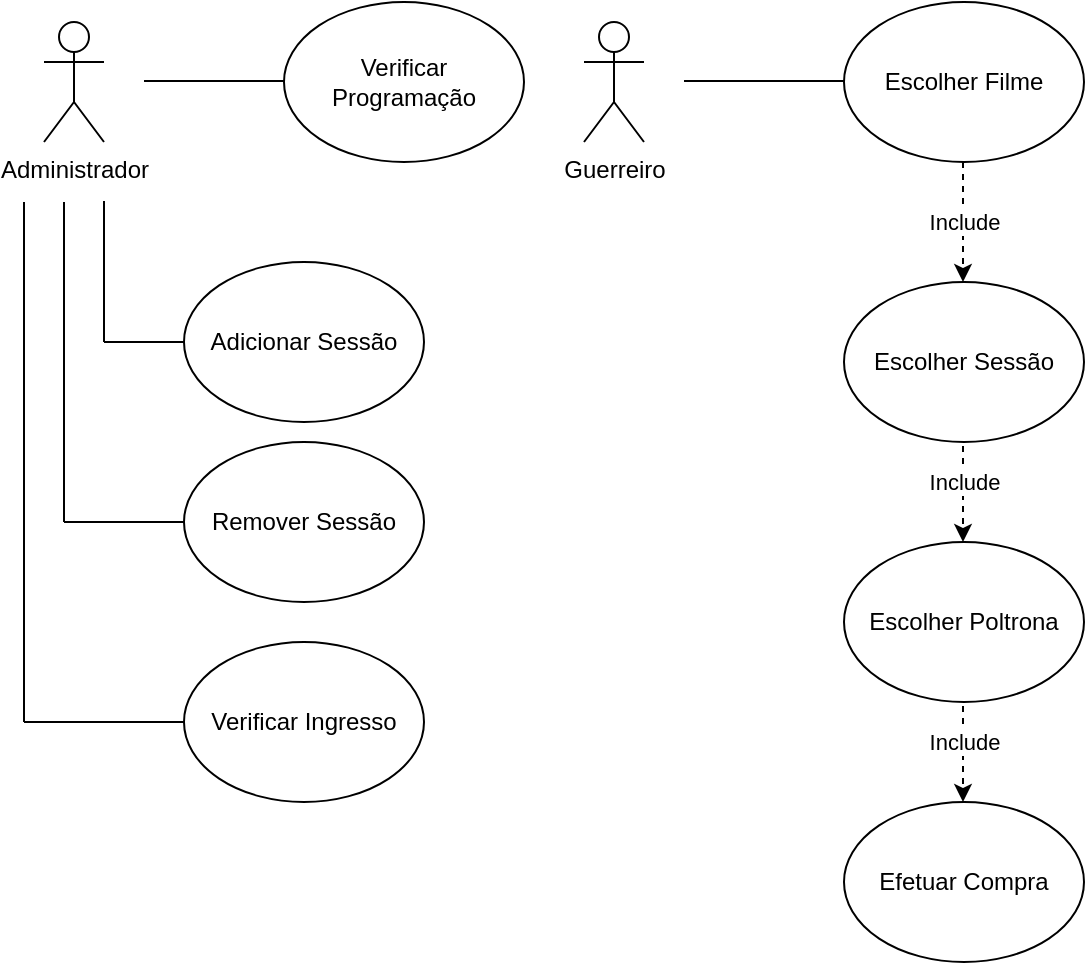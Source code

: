 <mxfile version="13.7.7" type="github">
  <diagram id="eotzvkIVNGdbmCRYKdDC" name="Page-1">
    <mxGraphModel dx="619" dy="567" grid="1" gridSize="10" guides="1" tooltips="1" connect="1" arrows="1" fold="1" page="1" pageScale="1" pageWidth="827" pageHeight="1169" math="0" shadow="0">
      <root>
        <mxCell id="0" />
        <mxCell id="1" parent="0" />
        <object label="Administrador" id="9wF3n-dVodhA5JEzQhGD-1">
          <mxCell style="shape=umlActor;verticalLabelPosition=bottom;verticalAlign=top;html=1;outlineConnect=0;" vertex="1" parent="1">
            <mxGeometry x="40" y="130" width="30" height="60" as="geometry" />
          </mxCell>
        </object>
        <mxCell id="9wF3n-dVodhA5JEzQhGD-4" value="Guerreiro" style="shape=umlActor;verticalLabelPosition=bottom;verticalAlign=top;html=1;outlineConnect=0;" vertex="1" parent="1">
          <mxGeometry x="310" y="130" width="30" height="60" as="geometry" />
        </mxCell>
        <mxCell id="9wF3n-dVodhA5JEzQhGD-10" value="" style="endArrow=none;html=1;" edge="1" parent="1">
          <mxGeometry width="50" height="50" relative="1" as="geometry">
            <mxPoint x="90" y="159.5" as="sourcePoint" />
            <mxPoint x="160" y="159.5" as="targetPoint" />
          </mxGeometry>
        </mxCell>
        <mxCell id="9wF3n-dVodhA5JEzQhGD-11" value="" style="endArrow=none;html=1;" edge="1" parent="1">
          <mxGeometry width="50" height="50" relative="1" as="geometry">
            <mxPoint x="70" y="219.5" as="sourcePoint" />
            <mxPoint x="70" y="290" as="targetPoint" />
            <Array as="points">
              <mxPoint x="70" y="250" />
            </Array>
          </mxGeometry>
        </mxCell>
        <mxCell id="9wF3n-dVodhA5JEzQhGD-19" value="" style="endArrow=none;html=1;" edge="1" parent="1">
          <mxGeometry width="50" height="50" relative="1" as="geometry">
            <mxPoint x="70" y="290" as="sourcePoint" />
            <mxPoint x="110" y="290" as="targetPoint" />
          </mxGeometry>
        </mxCell>
        <mxCell id="9wF3n-dVodhA5JEzQhGD-28" value="" style="endArrow=none;html=1;" edge="1" parent="1">
          <mxGeometry width="50" height="50" relative="1" as="geometry">
            <mxPoint x="360" y="159.5" as="sourcePoint" />
            <mxPoint x="400" y="159.5" as="targetPoint" />
          </mxGeometry>
        </mxCell>
        <mxCell id="9wF3n-dVodhA5JEzQhGD-29" value="" style="endArrow=none;html=1;" edge="1" parent="1">
          <mxGeometry width="50" height="50" relative="1" as="geometry">
            <mxPoint x="400" y="159.5" as="sourcePoint" />
            <mxPoint x="440" y="159.5" as="targetPoint" />
          </mxGeometry>
        </mxCell>
        <mxCell id="9wF3n-dVodhA5JEzQhGD-31" value="" style="endArrow=classic;html=1;dashed=1;" edge="1" parent="1">
          <mxGeometry relative="1" as="geometry">
            <mxPoint x="499.5" y="200" as="sourcePoint" />
            <mxPoint x="499.5" y="260" as="targetPoint" />
          </mxGeometry>
        </mxCell>
        <mxCell id="9wF3n-dVodhA5JEzQhGD-32" value="Include" style="edgeLabel;resizable=0;html=1;align=center;verticalAlign=middle;" connectable="0" vertex="1" parent="9wF3n-dVodhA5JEzQhGD-31">
          <mxGeometry relative="1" as="geometry" />
        </mxCell>
        <mxCell id="9wF3n-dVodhA5JEzQhGD-34" value="" style="endArrow=classic;html=1;dashed=1;" edge="1" parent="1">
          <mxGeometry relative="1" as="geometry">
            <mxPoint x="499.5" y="330" as="sourcePoint" />
            <mxPoint x="499.5" y="390" as="targetPoint" />
          </mxGeometry>
        </mxCell>
        <mxCell id="9wF3n-dVodhA5JEzQhGD-35" value="Include" style="edgeLabel;resizable=0;html=1;align=center;verticalAlign=middle;" connectable="0" vertex="1" parent="9wF3n-dVodhA5JEzQhGD-34">
          <mxGeometry relative="1" as="geometry" />
        </mxCell>
        <mxCell id="9wF3n-dVodhA5JEzQhGD-37" value="" style="endArrow=classic;html=1;dashed=1;" edge="1" parent="1">
          <mxGeometry relative="1" as="geometry">
            <mxPoint x="499.5" y="460" as="sourcePoint" />
            <mxPoint x="499.5" y="520" as="targetPoint" />
          </mxGeometry>
        </mxCell>
        <mxCell id="9wF3n-dVodhA5JEzQhGD-38" value="Include" style="edgeLabel;resizable=0;html=1;align=center;verticalAlign=middle;" connectable="0" vertex="1" parent="9wF3n-dVodhA5JEzQhGD-37">
          <mxGeometry relative="1" as="geometry" />
        </mxCell>
        <mxCell id="9wF3n-dVodhA5JEzQhGD-40" value="Verificar Programação" style="ellipse;whiteSpace=wrap;html=1;" vertex="1" parent="1">
          <mxGeometry x="160" y="120" width="120" height="80" as="geometry" />
        </mxCell>
        <mxCell id="9wF3n-dVodhA5JEzQhGD-41" value="Adicionar Sessão" style="ellipse;whiteSpace=wrap;html=1;" vertex="1" parent="1">
          <mxGeometry x="110" y="250" width="120" height="80" as="geometry" />
        </mxCell>
        <mxCell id="9wF3n-dVodhA5JEzQhGD-42" value="Remover Sessão" style="ellipse;whiteSpace=wrap;html=1;" vertex="1" parent="1">
          <mxGeometry x="110" y="340" width="120" height="80" as="geometry" />
        </mxCell>
        <mxCell id="9wF3n-dVodhA5JEzQhGD-46" value="" style="endArrow=none;html=1;" edge="1" parent="1">
          <mxGeometry width="50" height="50" relative="1" as="geometry">
            <mxPoint x="50" y="380" as="sourcePoint" />
            <mxPoint x="50" y="220" as="targetPoint" />
          </mxGeometry>
        </mxCell>
        <mxCell id="9wF3n-dVodhA5JEzQhGD-47" value="" style="endArrow=none;html=1;" edge="1" parent="1">
          <mxGeometry width="50" height="50" relative="1" as="geometry">
            <mxPoint x="50" y="380" as="sourcePoint" />
            <mxPoint x="110" y="380" as="targetPoint" />
          </mxGeometry>
        </mxCell>
        <mxCell id="9wF3n-dVodhA5JEzQhGD-48" value="" style="endArrow=none;html=1;" edge="1" parent="1">
          <mxGeometry width="50" height="50" relative="1" as="geometry">
            <mxPoint x="30" y="440" as="sourcePoint" />
            <mxPoint x="30" y="220" as="targetPoint" />
          </mxGeometry>
        </mxCell>
        <mxCell id="9wF3n-dVodhA5JEzQhGD-49" value="" style="endArrow=none;html=1;" edge="1" parent="1">
          <mxGeometry width="50" height="50" relative="1" as="geometry">
            <mxPoint x="30" y="480" as="sourcePoint" />
            <mxPoint x="30" y="420" as="targetPoint" />
          </mxGeometry>
        </mxCell>
        <mxCell id="9wF3n-dVodhA5JEzQhGD-50" value="" style="endArrow=none;html=1;" edge="1" parent="1">
          <mxGeometry width="50" height="50" relative="1" as="geometry">
            <mxPoint x="30" y="480" as="sourcePoint" />
            <mxPoint x="110" y="480" as="targetPoint" />
          </mxGeometry>
        </mxCell>
        <mxCell id="9wF3n-dVodhA5JEzQhGD-51" value="Verificar Ingresso" style="ellipse;whiteSpace=wrap;html=1;" vertex="1" parent="1">
          <mxGeometry x="110" y="440" width="120" height="80" as="geometry" />
        </mxCell>
        <mxCell id="9wF3n-dVodhA5JEzQhGD-52" value="Escolher Filme" style="ellipse;whiteSpace=wrap;html=1;" vertex="1" parent="1">
          <mxGeometry x="440" y="120" width="120" height="80" as="geometry" />
        </mxCell>
        <mxCell id="9wF3n-dVodhA5JEzQhGD-53" value="Escolher Sessão" style="ellipse;whiteSpace=wrap;html=1;" vertex="1" parent="1">
          <mxGeometry x="440" y="260" width="120" height="80" as="geometry" />
        </mxCell>
        <mxCell id="9wF3n-dVodhA5JEzQhGD-54" value="Escolher Poltrona" style="ellipse;whiteSpace=wrap;html=1;" vertex="1" parent="1">
          <mxGeometry x="440" y="390" width="120" height="80" as="geometry" />
        </mxCell>
        <mxCell id="9wF3n-dVodhA5JEzQhGD-55" value="Efetuar Compra" style="ellipse;whiteSpace=wrap;html=1;" vertex="1" parent="1">
          <mxGeometry x="440" y="520" width="120" height="80" as="geometry" />
        </mxCell>
      </root>
    </mxGraphModel>
  </diagram>
</mxfile>
